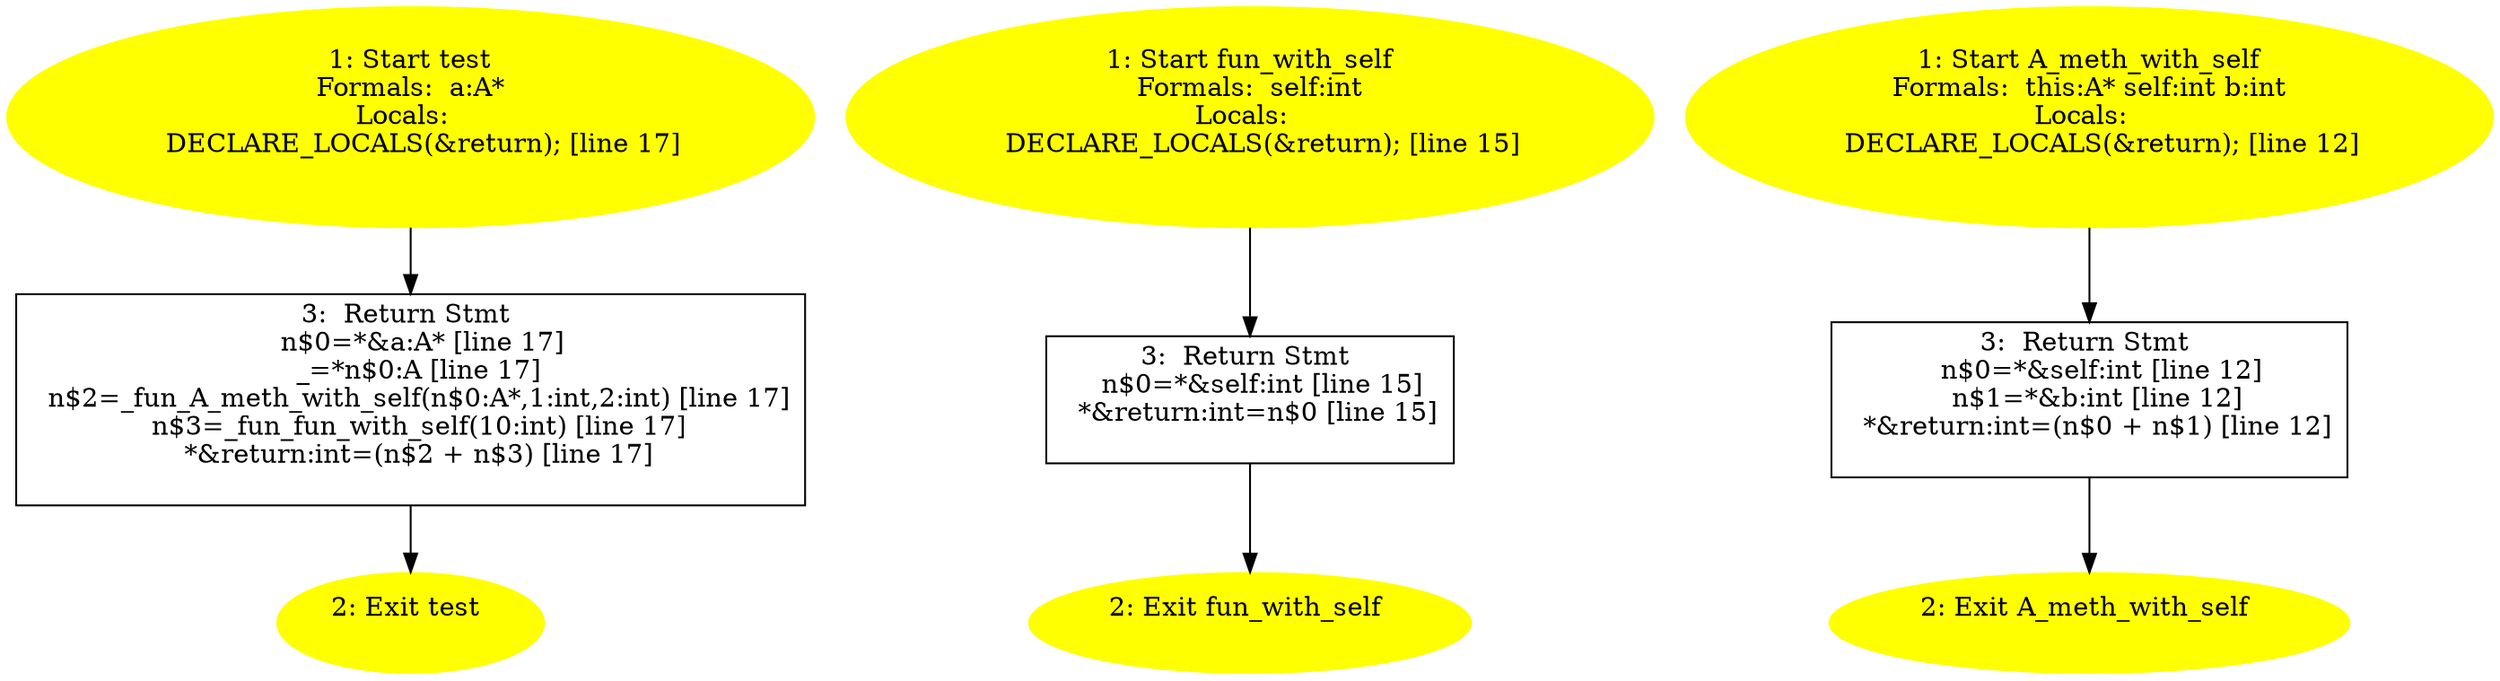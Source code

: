 /* @generated */
digraph iCFG {
"test#_Z4testP1A.52540e09537d17a69592d2cebe79aa07_1" [label="1: Start test\nFormals:  a:A*\nLocals:  \n   DECLARE_LOCALS(&return); [line 17]\n " color=yellow style=filled]
	

	 "test#_Z4testP1A.52540e09537d17a69592d2cebe79aa07_1" -> "test#_Z4testP1A.52540e09537d17a69592d2cebe79aa07_3" ;
"test#_Z4testP1A.52540e09537d17a69592d2cebe79aa07_2" [label="2: Exit test \n  " color=yellow style=filled]
	

"test#_Z4testP1A.52540e09537d17a69592d2cebe79aa07_3" [label="3:  Return Stmt \n   n$0=*&a:A* [line 17]\n  _=*n$0:A [line 17]\n  n$2=_fun_A_meth_with_self(n$0:A*,1:int,2:int) [line 17]\n  n$3=_fun_fun_with_self(10:int) [line 17]\n  *&return:int=(n$2 + n$3) [line 17]\n " shape="box"]
	

	 "test#_Z4testP1A.52540e09537d17a69592d2cebe79aa07_3" -> "test#_Z4testP1A.52540e09537d17a69592d2cebe79aa07_2" ;
"fun_with_self#_Z13fun_with_selfi.795ff4468177a0eba77e469aeb5fe9e6_1" [label="1: Start fun_with_self\nFormals:  self:int\nLocals:  \n   DECLARE_LOCALS(&return); [line 15]\n " color=yellow style=filled]
	

	 "fun_with_self#_Z13fun_with_selfi.795ff4468177a0eba77e469aeb5fe9e6_1" -> "fun_with_self#_Z13fun_with_selfi.795ff4468177a0eba77e469aeb5fe9e6_3" ;
"fun_with_self#_Z13fun_with_selfi.795ff4468177a0eba77e469aeb5fe9e6_2" [label="2: Exit fun_with_self \n  " color=yellow style=filled]
	

"fun_with_self#_Z13fun_with_selfi.795ff4468177a0eba77e469aeb5fe9e6_3" [label="3:  Return Stmt \n   n$0=*&self:int [line 15]\n  *&return:int=n$0 [line 15]\n " shape="box"]
	

	 "fun_with_self#_Z13fun_with_selfi.795ff4468177a0eba77e469aeb5fe9e6_3" -> "fun_with_self#_Z13fun_with_selfi.795ff4468177a0eba77e469aeb5fe9e6_2" ;
"meth_with_self#A#(_ZN1A14meth_with_selfEii).a9f2a8db9ae54ce38f7d88aac8bd4a33_1" [label="1: Start A_meth_with_self\nFormals:  this:A* self:int b:int\nLocals:  \n   DECLARE_LOCALS(&return); [line 12]\n " color=yellow style=filled]
	

	 "meth_with_self#A#(_ZN1A14meth_with_selfEii).a9f2a8db9ae54ce38f7d88aac8bd4a33_1" -> "meth_with_self#A#(_ZN1A14meth_with_selfEii).a9f2a8db9ae54ce38f7d88aac8bd4a33_3" ;
"meth_with_self#A#(_ZN1A14meth_with_selfEii).a9f2a8db9ae54ce38f7d88aac8bd4a33_2" [label="2: Exit A_meth_with_self \n  " color=yellow style=filled]
	

"meth_with_self#A#(_ZN1A14meth_with_selfEii).a9f2a8db9ae54ce38f7d88aac8bd4a33_3" [label="3:  Return Stmt \n   n$0=*&self:int [line 12]\n  n$1=*&b:int [line 12]\n  *&return:int=(n$0 + n$1) [line 12]\n " shape="box"]
	

	 "meth_with_self#A#(_ZN1A14meth_with_selfEii).a9f2a8db9ae54ce38f7d88aac8bd4a33_3" -> "meth_with_self#A#(_ZN1A14meth_with_selfEii).a9f2a8db9ae54ce38f7d88aac8bd4a33_2" ;
}
